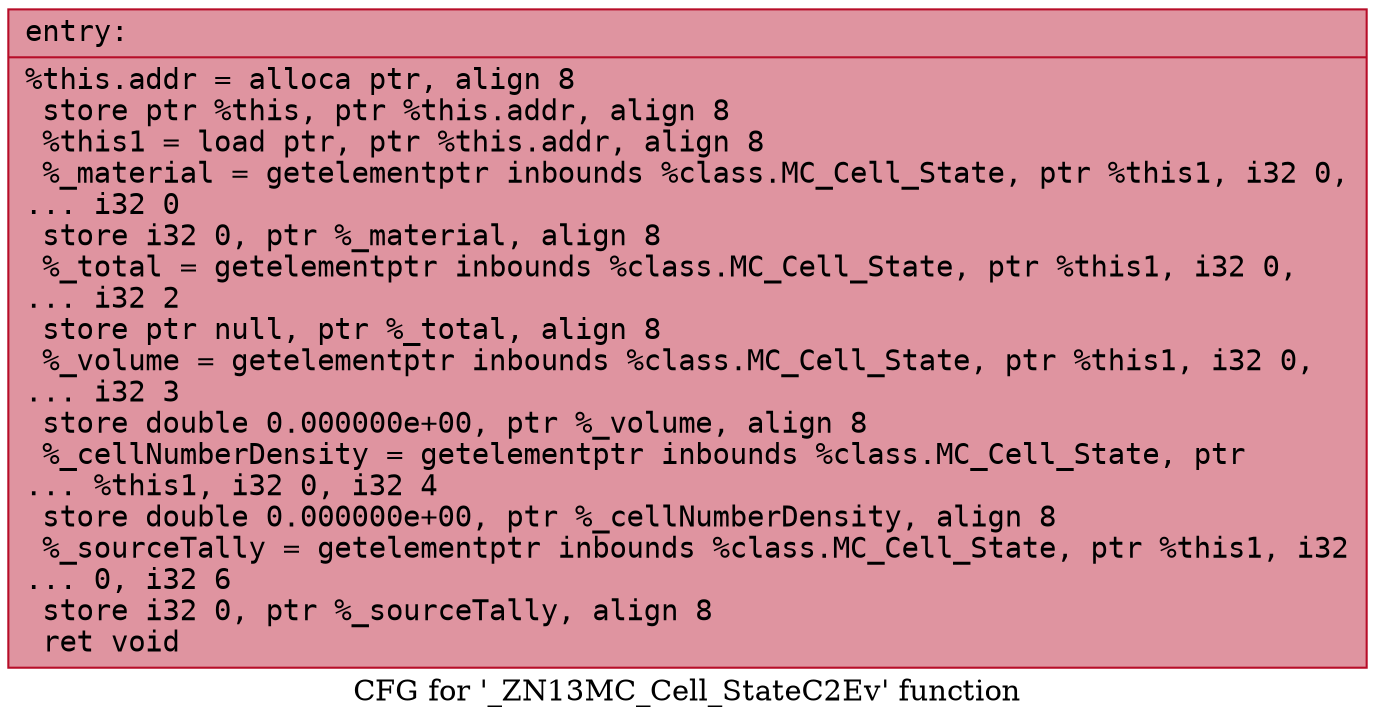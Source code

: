 digraph "CFG for '_ZN13MC_Cell_StateC2Ev' function" {
	label="CFG for '_ZN13MC_Cell_StateC2Ev' function";

	Node0x55dfe4ccabc0 [shape=record,color="#b70d28ff", style=filled, fillcolor="#b70d2870" fontname="Courier",label="{entry:\l|  %this.addr = alloca ptr, align 8\l  store ptr %this, ptr %this.addr, align 8\l  %this1 = load ptr, ptr %this.addr, align 8\l  %_material = getelementptr inbounds %class.MC_Cell_State, ptr %this1, i32 0,\l... i32 0\l  store i32 0, ptr %_material, align 8\l  %_total = getelementptr inbounds %class.MC_Cell_State, ptr %this1, i32 0,\l... i32 2\l  store ptr null, ptr %_total, align 8\l  %_volume = getelementptr inbounds %class.MC_Cell_State, ptr %this1, i32 0,\l... i32 3\l  store double 0.000000e+00, ptr %_volume, align 8\l  %_cellNumberDensity = getelementptr inbounds %class.MC_Cell_State, ptr\l... %this1, i32 0, i32 4\l  store double 0.000000e+00, ptr %_cellNumberDensity, align 8\l  %_sourceTally = getelementptr inbounds %class.MC_Cell_State, ptr %this1, i32\l... 0, i32 6\l  store i32 0, ptr %_sourceTally, align 8\l  ret void\l}"];
}
